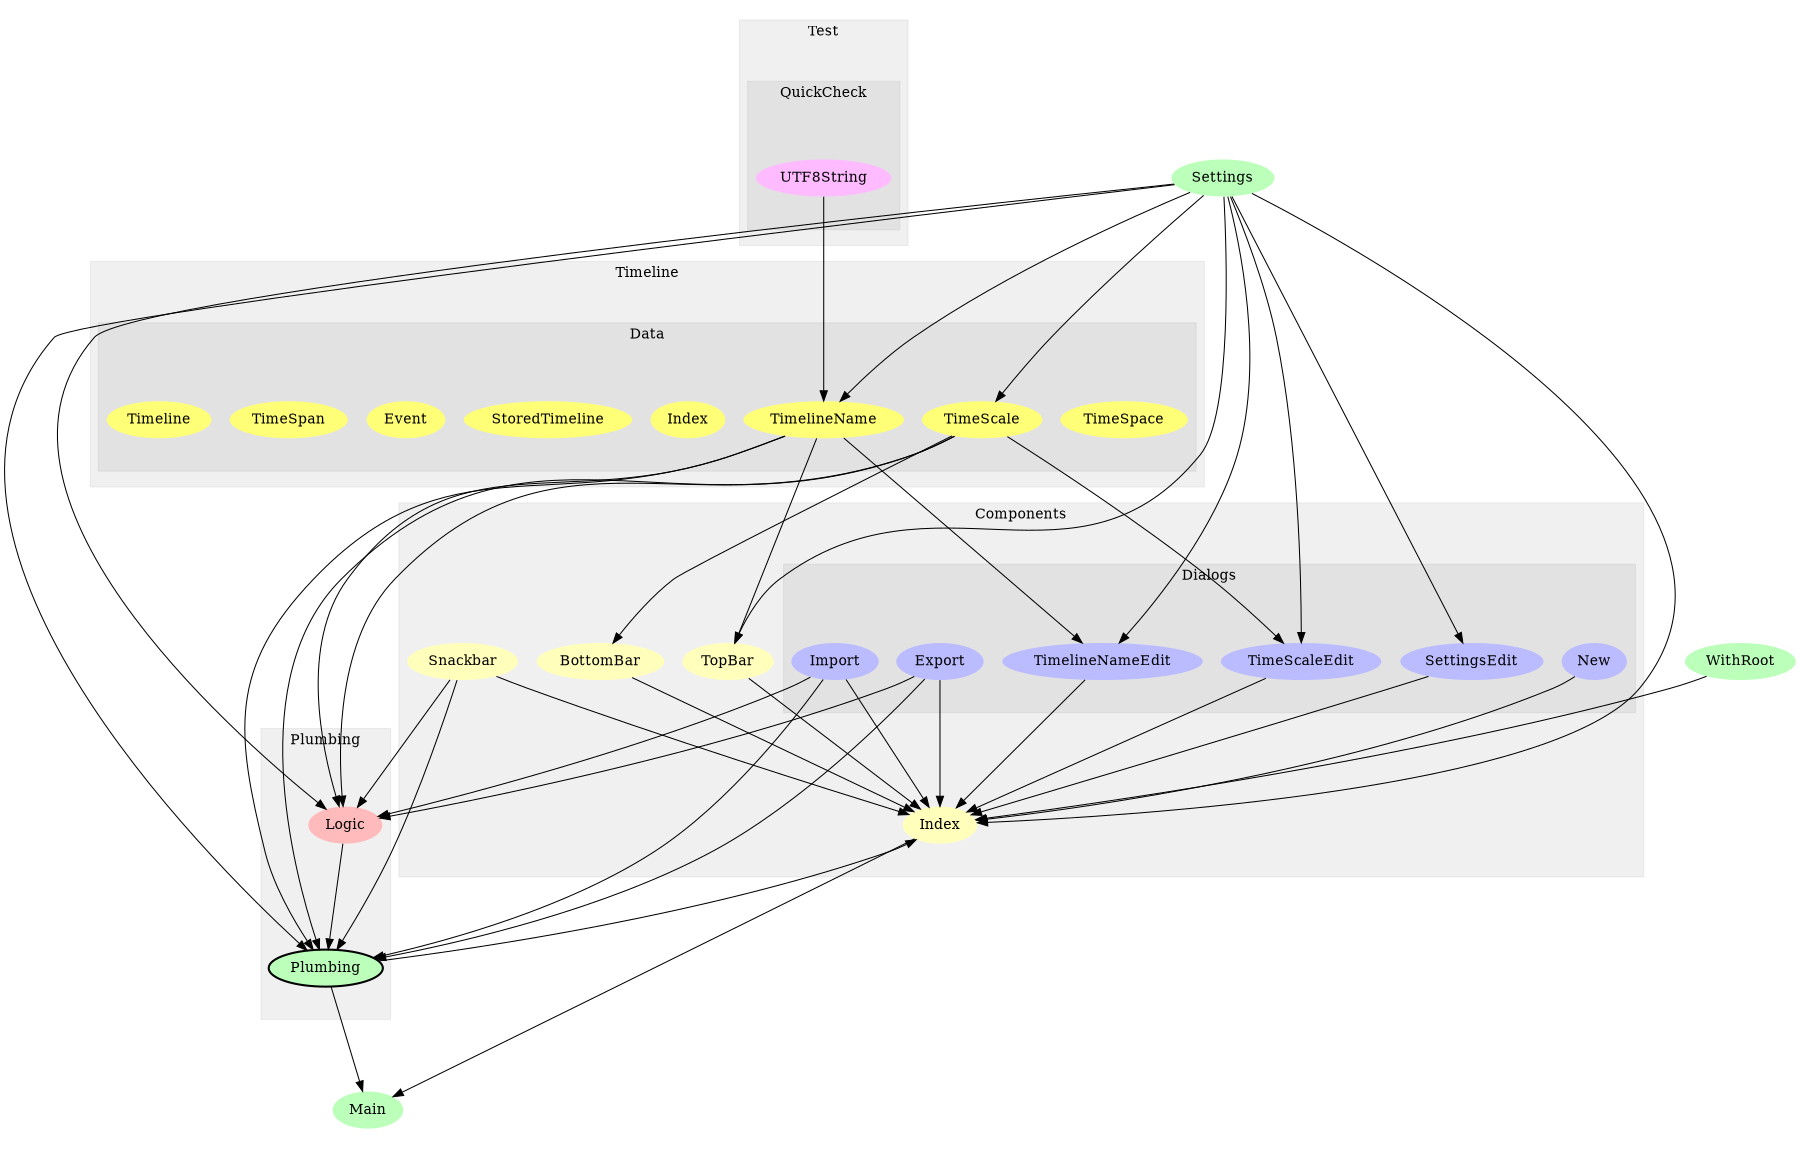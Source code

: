 digraph Modules {
size="12,8";
ratio="fill";
u10[label="Settings",style="filled",fillcolor="#bbffbb",penwidth="0"];
u13[label="Main",style="filled",fillcolor="#bbffbb",penwidth="0"];
u23[label="WithRoot",style="filled",fillcolor="#bbffbb",penwidth="0"];
subgraph cluster_0 {
label="Components";
color="#0000000F";
style="filled";
u0[label="BottomBar",style="filled",fillcolor="#ffffbb",penwidth="0"];
u7[label="TopBar",style="filled",fillcolor="#ffffbb",penwidth="0"];
u8[label="Index",style="filled",fillcolor="#ffffbb",penwidth="0"];
u9[label="Snackbar",style="filled",fillcolor="#ffffbb",penwidth="0"];
subgraph cluster_1 {
label="Dialogs";
color="#0000000F";
style="filled";
u1[label="Import",style="filled",fillcolor="#bbbbff",penwidth="0"];
u2[label="SettingsEdit",style="filled",fillcolor="#bbbbff",penwidth="0"];
u3[label="TimelineNameEdit",style="filled",fillcolor="#bbbbff",penwidth="0"];
u4[label="TimeScaleEdit",style="filled",fillcolor="#bbbbff",penwidth="0"];
u5[label="Export",style="filled",fillcolor="#bbbbff",penwidth="0"];
u6[label="New",style="filled",fillcolor="#bbbbff",penwidth="0"];

}

}
subgraph cluster_2 {
label="Plumbing";
color="#0000000F";
style="filled";
u11[label="Plumbing",style="filled,bold",fillcolor="#bbffbb"];
u22[label="Logic",style="filled",fillcolor="#ffbbbb",penwidth="0"];

}
subgraph cluster_3 {
label="Test";
color="#0000000F";
style="filled";
subgraph cluster_4 {
label="QuickCheck";
color="#0000000F";
style="filled";
u12[label="UTF8String",style="filled",fillcolor="#ffbbff",penwidth="0"];

}

}
subgraph cluster_5 {
label="Timeline";
color="#0000000F";
style="filled";
subgraph cluster_6 {
label="Data";
color="#0000000F";
style="filled";
u14[label="TimeSpace",style="filled",fillcolor="#ffff77",penwidth="0"];
u15[label="TimeScale",style="filled",fillcolor="#ffff77",penwidth="0"];
u16[label="TimelineName",style="filled",fillcolor="#ffff77",penwidth="0"];
u17[label="Index",style="filled",fillcolor="#ffff77",penwidth="0"];
u18[label="StoredTimeline",style="filled",fillcolor="#ffff77",penwidth="0"];
u19[label="Event",style="filled",fillcolor="#ffff77",penwidth="0"];
u20[label="TimeSpan",style="filled",fillcolor="#ffff77",penwidth="0"];
u21[label="Timeline",style="filled",fillcolor="#ffff77",penwidth="0"];

}

}
u15 -> u0;
u10 -> u2;
u10 -> u3;
u16 -> u3;
u10 -> u4;
u15 -> u4;
u10 -> u7;
u16 -> u7;
u0 -> u8;
u1 -> u8;
u2 -> u8;
u3 -> u8;
u4 -> u8;
u5 -> u8;
u6 -> u8;
u7 -> u8;
u9 -> u8;
u10 -> u8;
u11 -> u8;
u23 -> u8;
u1 -> u11;
u5 -> u11;
u9 -> u11;
u10 -> u11;
u15 -> u11;
u16 -> u11;
u22 -> u11;
u8 -> u13;
u11 -> u13;
u10 -> u15;
u10 -> u16;
u12 -> u16;
u1 -> u22;
u5 -> u22;
u9 -> u22;
u10 -> u22;
u15 -> u22;
u16 -> u22;

}
